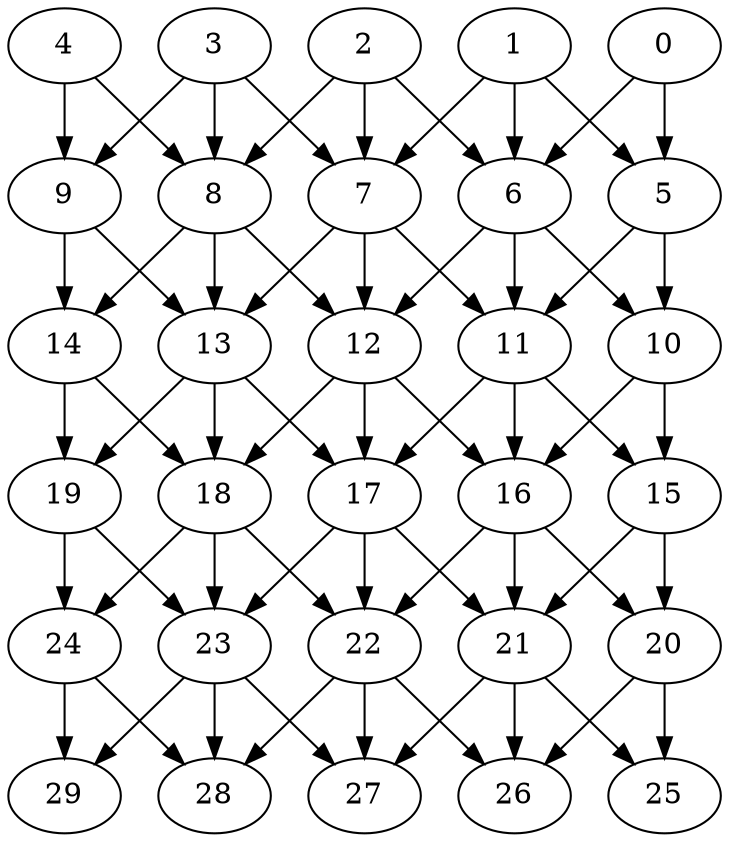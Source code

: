 digraph "Stencil_Nodes_30_CCR_0.10_WeightType_Random_GB_Homogeneous-16" {
2 [Weight=220];
0 [Weight=171];
3 [Weight=49];
4 [Weight=49];
1 [Weight=49];
8 [Weight=122];
6 [Weight=122];
9 [Weight=171];
7 [Weight=73];
12 [Weight=245];
5 [Weight=98];
13 [Weight=147];
11 [Weight=147];
14 [Weight=49];
10 [Weight=98];
19 [Weight=220];
18 [Weight=147];
15 [Weight=245];
16 [Weight=98];
17 [Weight=49];
22 [Weight=196];
24 [Weight=171];
23 [Weight=171];
20 [Weight=196];
21 [Weight=49];
27 [Weight=196];
29 [Weight=196];
28 [Weight=171];
25 [Weight=73];
26 [Weight=49];
0 -> 6 [Weight=9];
14 -> 19 [Weight=7];
20 -> 25 [Weight=10];
11 -> 15 [Weight=6];
10 -> 15 [Weight=3];
22 -> 28 [Weight=3];
12 -> 18 [Weight=3];
21 -> 27 [Weight=4];
8 -> 14 [Weight=4];
19 -> 24 [Weight=10];
3 -> 9 [Weight=7];
9 -> 13 [Weight=3];
12 -> 17 [Weight=5];
24 -> 28 [Weight=7];
17 -> 21 [Weight=4];
13 -> 19 [Weight=3];
7 -> 11 [Weight=2];
14 -> 18 [Weight=8];
2 -> 7 [Weight=10];
20 -> 26 [Weight=7];
13 -> 17 [Weight=9];
23 -> 27 [Weight=2];
16 -> 21 [Weight=2];
18 -> 23 [Weight=8];
1 -> 5 [Weight=4];
10 -> 16 [Weight=9];
11 -> 16 [Weight=8];
15 -> 20 [Weight=6];
3 -> 8 [Weight=10];
18 -> 24 [Weight=7];
22 -> 27 [Weight=3];
21 -> 25 [Weight=6];
24 -> 29 [Weight=7];
12 -> 16 [Weight=9];
8 -> 12 [Weight=9];
23 -> 28 [Weight=5];
5 -> 10 [Weight=8];
18 -> 22 [Weight=9];
6 -> 10 [Weight=6];
6 -> 12 [Weight=8];
9 -> 14 [Weight=9];
2 -> 6 [Weight=10];
2 -> 8 [Weight=3];
19 -> 23 [Weight=7];
7 -> 13 [Weight=6];
3 -> 7 [Weight=3];
15 -> 21 [Weight=10];
1 -> 7 [Weight=2];
23 -> 29 [Weight=2];
17 -> 22 [Weight=6];
22 -> 26 [Weight=10];
5 -> 11 [Weight=3];
0 -> 5 [Weight=2];
4 -> 9 [Weight=10];
7 -> 12 [Weight=7];
17 -> 23 [Weight=9];
8 -> 13 [Weight=8];
4 -> 8 [Weight=5];
11 -> 17 [Weight=6];
13 -> 18 [Weight=3];
1 -> 6 [Weight=7];
21 -> 26 [Weight=8];
16 -> 22 [Weight=10];
16 -> 20 [Weight=2];
6 -> 11 [Weight=6];
}
